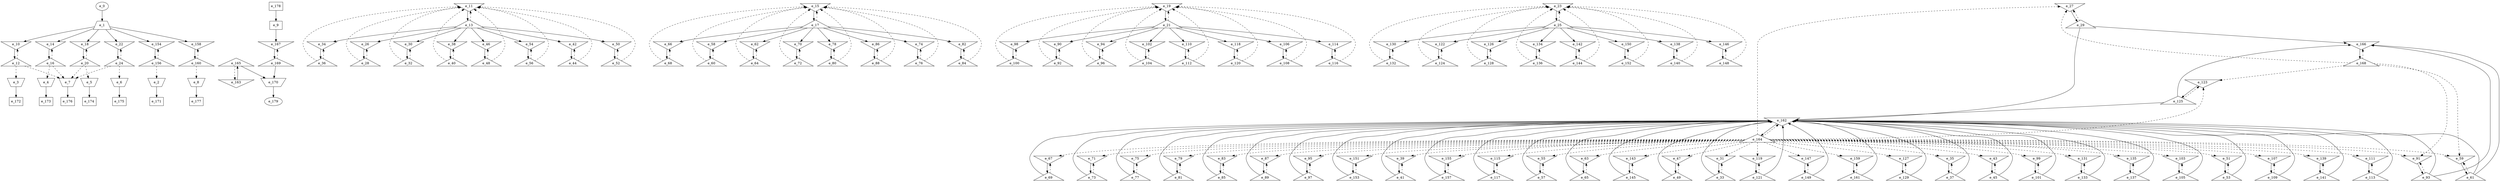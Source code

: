 digraph control_path {
  e_0: entry_node : n ;
  e_1 [shape = trapezium];
  e_2 [shape = invtrapezium];
  e_3 [shape = invtrapezium];
  e_4 [shape = invtrapezium];
  e_5 [shape = invtrapezium];
  e_6 [shape = invtrapezium];
  e_7 [shape = invtrapezium];
  e_8 [shape = invtrapezium];
  e_9 [shape = dot];
  e_10 [shape = invtriangle];
  e_11 [shape = invtriangle];
  e_12 [shape = triangle];
  e_13 [shape = triangle];
  e_14 [shape = invtriangle];
  e_15 [shape = invtriangle];
  e_16 [shape = triangle];
  e_17 [shape = triangle];
  e_18 [shape = invtriangle];
  e_19 [shape = invtriangle];
  e_20 [shape = triangle];
  e_21 [shape = triangle];
  e_22 [shape = invtriangle];
  e_23 [shape = invtriangle];
  e_24 [shape = triangle];
  e_25 [shape = triangle];
  e_26 [shape = invtriangle];
  e_27 [shape = invtriangle];
  e_28 [shape = triangle];
  e_29 [shape = triangle];
  e_30 [shape = invtriangle];
  e_31 [shape = invtriangle];
  e_32 [shape = triangle];
  e_33 [shape = triangle];
  e_34 [shape = invtriangle];
  e_35 [shape = invtriangle];
  e_36 [shape = triangle];
  e_37 [shape = triangle];
  e_38 [shape = invtriangle];
  e_39 [shape = invtriangle];
  e_40 [shape = triangle];
  e_41 [shape = triangle];
  e_42 [shape = invtriangle];
  e_43 [shape = invtriangle];
  e_44 [shape = triangle];
  e_45 [shape = triangle];
  e_46 [shape = invtriangle];
  e_47 [shape = invtriangle];
  e_48 [shape = triangle];
  e_49 [shape = triangle];
  e_50 [shape = invtriangle];
  e_51 [shape = invtriangle];
  e_52 [shape = triangle];
  e_53 [shape = triangle];
  e_54 [shape = invtriangle];
  e_55 [shape = invtriangle];
  e_56 [shape = triangle];
  e_57 [shape = triangle];
  e_58 [shape = invtriangle];
  e_59 [shape = invtriangle];
  e_60 [shape = triangle];
  e_61 [shape = triangle];
  e_62 [shape = invtriangle];
  e_63 [shape = invtriangle];
  e_64 [shape = triangle];
  e_65 [shape = triangle];
  e_66 [shape = invtriangle];
  e_67 [shape = invtriangle];
  e_68 [shape = triangle];
  e_69 [shape = triangle];
  e_70 [shape = invtriangle];
  e_71 [shape = invtriangle];
  e_72 [shape = triangle];
  e_73 [shape = triangle];
  e_74 [shape = invtriangle];
  e_75 [shape = invtriangle];
  e_76 [shape = triangle];
  e_77 [shape = triangle];
  e_78 [shape = invtriangle];
  e_79 [shape = invtriangle];
  e_80 [shape = triangle];
  e_81 [shape = triangle];
  e_82 [shape = invtriangle];
  e_83 [shape = invtriangle];
  e_84 [shape = triangle];
  e_85 [shape = triangle];
  e_86 [shape = invtriangle];
  e_87 [shape = invtriangle];
  e_88 [shape = triangle];
  e_89 [shape = triangle];
  e_90 [shape = invtriangle];
  e_91 [shape = invtriangle];
  e_92 [shape = triangle];
  e_93 [shape = triangle];
  e_94 [shape = invtriangle];
  e_95 [shape = invtriangle];
  e_96 [shape = triangle];
  e_97 [shape = triangle];
  e_98 [shape = invtriangle];
  e_99 [shape = invtriangle];
  e_100 [shape = triangle];
  e_101 [shape = triangle];
  e_102 [shape = invtriangle];
  e_103 [shape = invtriangle];
  e_104 [shape = triangle];
  e_105 [shape = triangle];
  e_106 [shape = invtriangle];
  e_107 [shape = invtriangle];
  e_108 [shape = triangle];
  e_109 [shape = triangle];
  e_110 [shape = invtriangle];
  e_111 [shape = invtriangle];
  e_112 [shape = triangle];
  e_113 [shape = triangle];
  e_114 [shape = invtriangle];
  e_115 [shape = invtriangle];
  e_116 [shape = triangle];
  e_117 [shape = triangle];
  e_118 [shape = invtriangle];
  e_119 [shape = invtriangle];
  e_120 [shape = triangle];
  e_121 [shape = triangle];
  e_122 [shape = invtriangle];
  e_123 [shape = invtriangle];
  e_124 [shape = triangle];
  e_125 [shape = triangle];
  e_126 [shape = invtriangle];
  e_127 [shape = invtriangle];
  e_128 [shape = triangle];
  e_129 [shape = triangle];
  e_130 [shape = invtriangle];
  e_131 [shape = invtriangle];
  e_132 [shape = triangle];
  e_133 [shape = triangle];
  e_134 [shape = invtriangle];
  e_135 [shape = invtriangle];
  e_136 [shape = triangle];
  e_137 [shape = triangle];
  e_138 [shape = invtriangle];
  e_139 [shape = invtriangle];
  e_140 [shape = triangle];
  e_141 [shape = triangle];
  e_142 [shape = invtriangle];
  e_143 [shape = invtriangle];
  e_144 [shape = triangle];
  e_145 [shape = triangle];
  e_146 [shape = invtriangle];
  e_147 [shape = invtriangle];
  e_148 [shape = triangle];
  e_149 [shape = triangle];
  e_150 [shape = invtriangle];
  e_151 [shape = invtriangle];
  e_152 [shape = triangle];
  e_153 [shape = triangle];
  e_154 [shape = invtriangle];
  e_155 [shape = invtriangle];
  e_156 [shape = triangle];
  e_157 [shape = triangle];
  e_158 [shape = invtriangle];
  e_159 [shape = invtriangle];
  e_160 [shape = triangle];
  e_161 [shape = triangle];
  e_162 [shape = invtriangle];
  e_163 [shape = invtriangle];
  e_164 [shape = triangle];
  e_165 [shape = triangle];
  e_166 [shape = invtriangle];
  e_167 [shape = invtriangle];
  e_168 [shape = triangle];
  e_169 [shape = triangle];
  e_170 [shape = invtrapezium];
  e_171 [shape = dot];
  e_172 [shape = dot];
  e_173 [shape = dot];
  e_174 [shape = dot];
  e_175 [shape = dot];
  e_176 [shape = dot];
  e_177 [shape = dot];
  e_178 [shape = dot];
  e_179: exit_node : s ;
  e_0 -> e_1;
  e_156 -> e_2[style = dashed];
  e_12 -> e_3[style = dashed];
  e_16 -> e_4[style = dashed];
  e_20 -> e_5[style = dashed];
  e_24 -> e_6[style = dashed];
  e_12 -> e_7[style = dashed];
  e_20 -> e_7[style = dashed];
  e_16 -> e_7[style = dashed];
  e_24 -> e_7[style = dashed];
  e_160 -> e_8[style = dashed];
  e_178 -> e_9;
  e_1 -> e_10;
  e_12 -> e_10[style = dashed];
  e_13 -> e_11[style = dashed];
  e_52 -> e_11[style = dashed];
  e_32 -> e_11[style = dashed];
  e_36 -> e_11[style = dashed];
  e_56 -> e_11[style = dashed];
  e_28 -> e_11[style = dashed];
  e_40 -> e_11[style = dashed];
  e_48 -> e_11[style = dashed];
  e_44 -> e_11[style = dashed];
  e_10 -> e_12;
  e_11 -> e_13;
  e_1 -> e_14;
  e_16 -> e_14[style = dashed];
  e_84 -> e_15[style = dashed];
  e_68 -> e_15[style = dashed];
  e_17 -> e_15[style = dashed];
  e_80 -> e_15[style = dashed];
  e_88 -> e_15[style = dashed];
  e_76 -> e_15[style = dashed];
  e_64 -> e_15[style = dashed];
  e_72 -> e_15[style = dashed];
  e_60 -> e_15[style = dashed];
  e_14 -> e_16;
  e_15 -> e_17;
  e_1 -> e_18;
  e_20 -> e_18[style = dashed];
  e_96 -> e_19[style = dashed];
  e_116 -> e_19[style = dashed];
  e_112 -> e_19[style = dashed];
  e_21 -> e_19[style = dashed];
  e_108 -> e_19[style = dashed];
  e_100 -> e_19[style = dashed];
  e_104 -> e_19[style = dashed];
  e_120 -> e_19[style = dashed];
  e_92 -> e_19[style = dashed];
  e_18 -> e_20;
  e_19 -> e_21;
  e_1 -> e_22;
  e_24 -> e_22[style = dashed];
  e_144 -> e_23[style = dashed];
  e_136 -> e_23[style = dashed];
  e_140 -> e_23[style = dashed];
  e_132 -> e_23[style = dashed];
  e_124 -> e_23[style = dashed];
  e_152 -> e_23[style = dashed];
  e_128 -> e_23[style = dashed];
  e_25 -> e_23[style = dashed];
  e_148 -> e_23[style = dashed];
  e_22 -> e_24;
  e_23 -> e_25;
  e_13 -> e_26;
  e_28 -> e_26[style = dashed];
  e_168 -> e_27[style = dashed];
  e_164 -> e_27[style = dashed];
  e_29 -> e_27[style = dashed];
  e_26 -> e_28;
  e_27 -> e_29;
  e_13 -> e_30;
  e_32 -> e_30[style = dashed];
  e_33 -> e_31[style = dashed];
  e_164 -> e_31[style = dashed];
  e_30 -> e_32;
  e_31 -> e_33;
  e_13 -> e_34;
  e_36 -> e_34[style = dashed];
  e_164 -> e_35[style = dashed];
  e_37 -> e_35[style = dashed];
  e_34 -> e_36;
  e_35 -> e_37;
  e_13 -> e_38;
  e_40 -> e_38[style = dashed];
  e_41 -> e_39[style = dashed];
  e_164 -> e_39[style = dashed];
  e_38 -> e_40;
  e_39 -> e_41;
  e_13 -> e_42;
  e_44 -> e_42[style = dashed];
  e_45 -> e_43[style = dashed];
  e_164 -> e_43[style = dashed];
  e_42 -> e_44;
  e_43 -> e_45;
  e_13 -> e_46;
  e_48 -> e_46[style = dashed];
  e_164 -> e_47[style = dashed];
  e_49 -> e_47[style = dashed];
  e_46 -> e_48;
  e_47 -> e_49;
  e_13 -> e_50;
  e_52 -> e_50[style = dashed];
  e_164 -> e_51[style = dashed];
  e_53 -> e_51[style = dashed];
  e_50 -> e_52;
  e_51 -> e_53;
  e_13 -> e_54;
  e_56 -> e_54[style = dashed];
  e_57 -> e_55[style = dashed];
  e_164 -> e_55[style = dashed];
  e_54 -> e_56;
  e_55 -> e_57;
  e_17 -> e_58;
  e_60 -> e_58[style = dashed];
  e_168 -> e_59[style = dashed];
  e_164 -> e_59[style = dashed];
  e_61 -> e_59[style = dashed];
  e_58 -> e_60;
  e_59 -> e_61;
  e_17 -> e_62;
  e_64 -> e_62[style = dashed];
  e_164 -> e_63[style = dashed];
  e_65 -> e_63[style = dashed];
  e_62 -> e_64;
  e_63 -> e_65;
  e_17 -> e_66;
  e_68 -> e_66[style = dashed];
  e_69 -> e_67[style = dashed];
  e_164 -> e_67[style = dashed];
  e_66 -> e_68;
  e_67 -> e_69;
  e_17 -> e_70;
  e_72 -> e_70[style = dashed];
  e_73 -> e_71[style = dashed];
  e_164 -> e_71[style = dashed];
  e_70 -> e_72;
  e_71 -> e_73;
  e_17 -> e_74;
  e_76 -> e_74[style = dashed];
  e_77 -> e_75[style = dashed];
  e_164 -> e_75[style = dashed];
  e_74 -> e_76;
  e_75 -> e_77;
  e_17 -> e_78;
  e_80 -> e_78[style = dashed];
  e_81 -> e_79[style = dashed];
  e_164 -> e_79[style = dashed];
  e_78 -> e_80;
  e_79 -> e_81;
  e_17 -> e_82;
  e_84 -> e_82[style = dashed];
  e_164 -> e_83[style = dashed];
  e_85 -> e_83[style = dashed];
  e_82 -> e_84;
  e_83 -> e_85;
  e_17 -> e_86;
  e_88 -> e_86[style = dashed];
  e_164 -> e_87[style = dashed];
  e_89 -> e_87[style = dashed];
  e_86 -> e_88;
  e_87 -> e_89;
  e_21 -> e_90;
  e_92 -> e_90[style = dashed];
  e_93 -> e_91[style = dashed];
  e_168 -> e_91[style = dashed];
  e_164 -> e_91[style = dashed];
  e_90 -> e_92;
  e_91 -> e_93;
  e_21 -> e_94;
  e_96 -> e_94[style = dashed];
  e_164 -> e_95[style = dashed];
  e_97 -> e_95[style = dashed];
  e_94 -> e_96;
  e_95 -> e_97;
  e_21 -> e_98;
  e_100 -> e_98[style = dashed];
  e_164 -> e_99[style = dashed];
  e_101 -> e_99[style = dashed];
  e_98 -> e_100;
  e_99 -> e_101;
  e_21 -> e_102;
  e_104 -> e_102[style = dashed];
  e_105 -> e_103[style = dashed];
  e_164 -> e_103[style = dashed];
  e_102 -> e_104;
  e_103 -> e_105;
  e_21 -> e_106;
  e_108 -> e_106[style = dashed];
  e_164 -> e_107[style = dashed];
  e_109 -> e_107[style = dashed];
  e_106 -> e_108;
  e_107 -> e_109;
  e_21 -> e_110;
  e_112 -> e_110[style = dashed];
  e_164 -> e_111[style = dashed];
  e_113 -> e_111[style = dashed];
  e_110 -> e_112;
  e_111 -> e_113;
  e_21 -> e_114;
  e_116 -> e_114[style = dashed];
  e_117 -> e_115[style = dashed];
  e_164 -> e_115[style = dashed];
  e_114 -> e_116;
  e_115 -> e_117;
  e_21 -> e_118;
  e_120 -> e_118[style = dashed];
  e_121 -> e_119[style = dashed];
  e_164 -> e_119[style = dashed];
  e_118 -> e_120;
  e_119 -> e_121;
  e_25 -> e_122;
  e_124 -> e_122[style = dashed];
  e_168 -> e_123[style = dashed];
  e_164 -> e_123[style = dashed];
  e_125 -> e_123[style = dashed];
  e_122 -> e_124;
  e_123 -> e_125;
  e_25 -> e_126;
  e_128 -> e_126[style = dashed];
  e_164 -> e_127[style = dashed];
  e_129 -> e_127[style = dashed];
  e_126 -> e_128;
  e_127 -> e_129;
  e_25 -> e_130;
  e_132 -> e_130[style = dashed];
  e_133 -> e_131[style = dashed];
  e_164 -> e_131[style = dashed];
  e_130 -> e_132;
  e_131 -> e_133;
  e_25 -> e_134;
  e_136 -> e_134[style = dashed];
  e_137 -> e_135[style = dashed];
  e_164 -> e_135[style = dashed];
  e_134 -> e_136;
  e_135 -> e_137;
  e_25 -> e_138;
  e_140 -> e_138[style = dashed];
  e_164 -> e_139[style = dashed];
  e_141 -> e_139[style = dashed];
  e_138 -> e_140;
  e_139 -> e_141;
  e_25 -> e_142;
  e_144 -> e_142[style = dashed];
  e_164 -> e_143[style = dashed];
  e_145 -> e_143[style = dashed];
  e_142 -> e_144;
  e_143 -> e_145;
  e_25 -> e_146;
  e_148 -> e_146[style = dashed];
  e_164 -> e_147[style = dashed];
  e_149 -> e_147[style = dashed];
  e_146 -> e_148;
  e_147 -> e_149;
  e_25 -> e_150;
  e_152 -> e_150[style = dashed];
  e_153 -> e_151[style = dashed];
  e_164 -> e_151[style = dashed];
  e_150 -> e_152;
  e_151 -> e_153;
  e_1 -> e_154;
  e_156 -> e_154[style = dashed];
  e_164 -> e_155[style = dashed];
  e_157 -> e_155[style = dashed];
  e_154 -> e_156;
  e_155 -> e_157;
  e_1 -> e_158;
  e_160 -> e_158[style = dashed];
  e_164 -> e_159[style = dashed];
  e_161 -> e_159[style = dashed];
  e_158 -> e_160;
  e_159 -> e_161;
  e_93 -> e_162;
  e_41 -> e_162;
  e_133 -> e_162;
  e_69 -> e_162;
  e_45 -> e_162;
  e_57 -> e_162;
  e_121 -> e_162;
  e_77 -> e_162;
  e_105 -> e_162;
  e_153 -> e_162;
  e_81 -> e_162;
  e_137 -> e_162;
  e_117 -> e_162;
  e_73 -> e_162;
  e_33 -> e_162;
  e_101 -> e_162;
  e_29 -> e_162;
  e_157 -> e_162;
  e_161 -> e_162;
  e_89 -> e_162;
  e_113 -> e_162;
  e_49 -> e_162;
  e_129 -> e_162;
  e_109 -> e_162;
  e_145 -> e_162;
  e_149 -> e_162;
  e_85 -> e_162;
  e_141 -> e_162;
  e_97 -> e_162;
  e_37 -> e_162;
  e_65 -> e_162;
  e_53 -> e_162;
  e_125 -> e_162;
  e_61 -> e_162;
  e_164 -> e_162[style = dashed];
  e_165 -> e_163[style = dashed];
  e_162 -> e_164;
  e_163 -> e_165;
  e_93 -> e_166;
  e_29 -> e_166;
  e_125 -> e_166;
  e_61 -> e_166;
  e_168 -> e_166[style = dashed];
  e_9 -> e_167;
  e_169 -> e_167[style = dashed];
  e_166 -> e_168;
  e_167 -> e_169;
  e_169 -> e_170;
  e_165 -> e_170;
  e_2 -> e_171;
  e_3 -> e_172;
  e_4 -> e_173;
  e_5 -> e_174;
  e_6 -> e_175;
  e_7 -> e_176;
  e_8 -> e_177;
  e_170 -> e_179;
}
